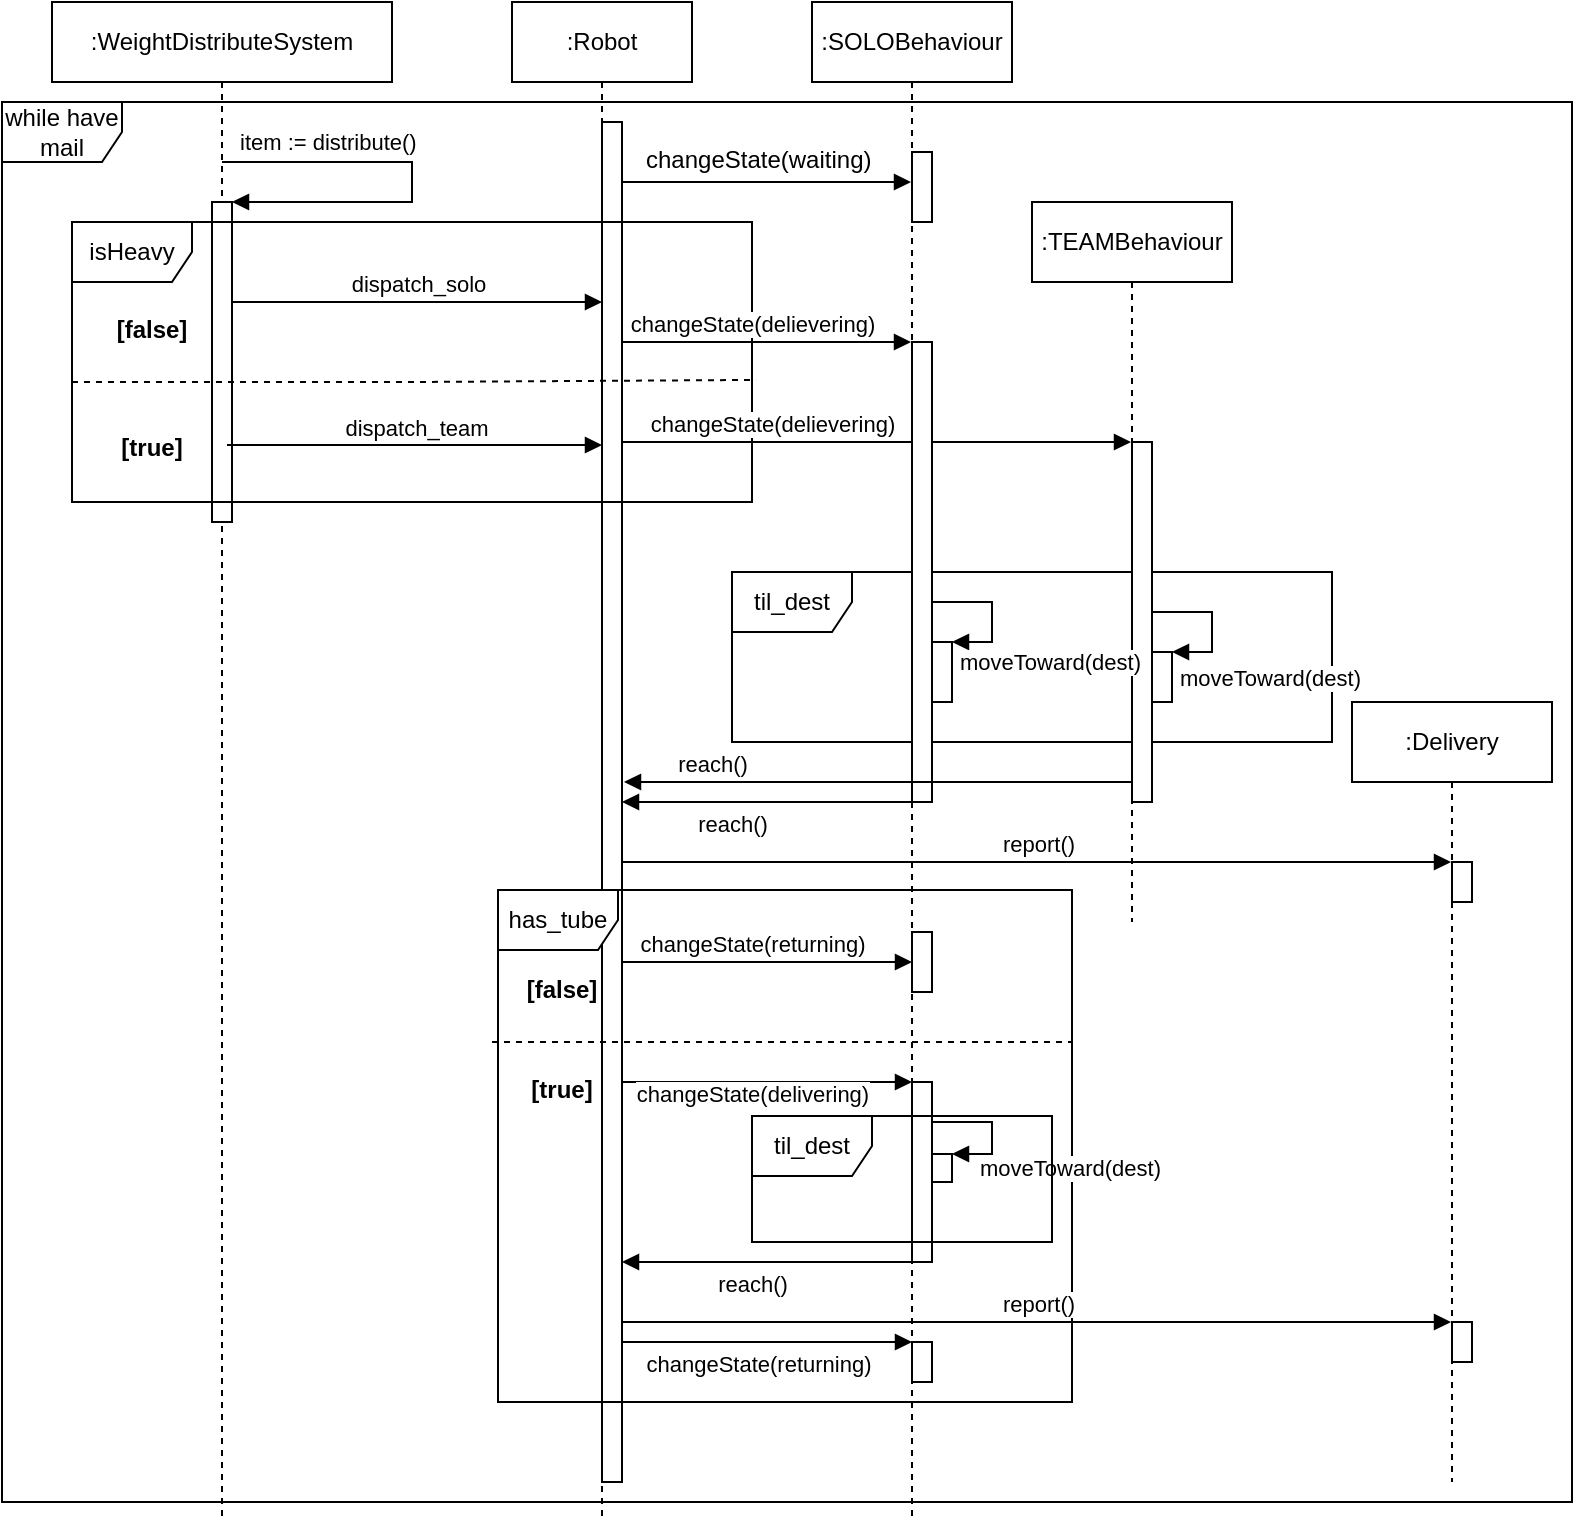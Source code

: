 <mxfile version="10.6.5" type="github"><diagram id="Luk_W5Lcj488gqauukM5" name="Page-1"><mxGraphModel dx="1158" dy="663" grid="1" gridSize="10" guides="1" tooltips="1" connect="1" arrows="1" fold="1" page="1" pageScale="1" pageWidth="827" pageHeight="1169" math="0" shadow="0"><root><mxCell id="0"/><mxCell id="1" parent="0"/><mxCell id="Dw1OM3urwxdJ3hdedSTL-1" value=":WeightDistributeSystem" style="shape=umlLifeline;perimeter=lifelinePerimeter;whiteSpace=wrap;html=1;container=1;collapsible=0;recursiveResize=0;outlineConnect=0;" vertex="1" parent="1"><mxGeometry x="40" y="140" width="170" height="760" as="geometry"/></mxCell><mxCell id="Dw1OM3urwxdJ3hdedSTL-4" value="" style="html=1;points=[];perimeter=orthogonalPerimeter;" vertex="1" parent="Dw1OM3urwxdJ3hdedSTL-1"><mxGeometry x="80" y="100" width="10" height="160" as="geometry"/></mxCell><mxCell id="Dw1OM3urwxdJ3hdedSTL-5" value="item := distribute()" style="edgeStyle=orthogonalEdgeStyle;html=1;align=left;spacingLeft=2;endArrow=block;rounded=0;entryX=1;entryY=0;" edge="1" target="Dw1OM3urwxdJ3hdedSTL-4" parent="Dw1OM3urwxdJ3hdedSTL-1" source="Dw1OM3urwxdJ3hdedSTL-1"><mxGeometry x="-0.951" y="10" relative="1" as="geometry"><mxPoint x="120" y="50" as="sourcePoint"/><Array as="points"><mxPoint x="180" y="80"/><mxPoint x="180" y="100"/></Array><mxPoint as="offset"/></mxGeometry></mxCell><mxCell id="Dw1OM3urwxdJ3hdedSTL-2" value=":Robot" style="shape=umlLifeline;perimeter=lifelinePerimeter;whiteSpace=wrap;html=1;container=1;collapsible=0;recursiveResize=0;outlineConnect=0;" vertex="1" parent="1"><mxGeometry x="270" y="140" width="90" height="760" as="geometry"/></mxCell><mxCell id="Dw1OM3urwxdJ3hdedSTL-7" value="" style="html=1;points=[];perimeter=orthogonalPerimeter;" vertex="1" parent="Dw1OM3urwxdJ3hdedSTL-2"><mxGeometry x="45" y="60" width="10" height="680" as="geometry"/></mxCell><mxCell id="Dw1OM3urwxdJ3hdedSTL-25" value="til_dest" style="shape=umlFrame;whiteSpace=wrap;html=1;" vertex="1" parent="Dw1OM3urwxdJ3hdedSTL-2"><mxGeometry x="110" y="285" width="300" height="85" as="geometry"/></mxCell><mxCell id="Dw1OM3urwxdJ3hdedSTL-6" value="isHeavy" style="shape=umlFrame;whiteSpace=wrap;html=1;" vertex="1" parent="1"><mxGeometry x="50" y="250" width="340" height="140" as="geometry"/></mxCell><mxCell id="Dw1OM3urwxdJ3hdedSTL-9" value="" style="endArrow=none;dashed=1;html=1;entryX=1.006;entryY=0.564;entryDx=0;entryDy=0;entryPerimeter=0;exitX=0;exitY=0.571;exitDx=0;exitDy=0;exitPerimeter=0;" edge="1" parent="1" source="Dw1OM3urwxdJ3hdedSTL-6" target="Dw1OM3urwxdJ3hdedSTL-6"><mxGeometry width="50" height="50" relative="1" as="geometry"><mxPoint x="-10" y="380" as="sourcePoint"/><mxPoint x="40" y="330" as="targetPoint"/><Array as="points"><mxPoint x="220" y="330"/></Array></mxGeometry></mxCell><mxCell id="Dw1OM3urwxdJ3hdedSTL-10" value="[false]" style="text;align=center;fontStyle=1;verticalAlign=middle;spacingLeft=3;spacingRight=3;strokeColor=none;rotatable=0;points=[[0,0.5],[1,0.5]];portConstraint=eastwest;" vertex="1" parent="1"><mxGeometry x="50" y="290" width="80" height="26" as="geometry"/></mxCell><mxCell id="Dw1OM3urwxdJ3hdedSTL-11" value="[true]" style="text;align=center;fontStyle=1;verticalAlign=middle;spacingLeft=3;spacingRight=3;strokeColor=none;rotatable=0;points=[[0,0.5],[1,0.5]];portConstraint=eastwest;" vertex="1" parent="1"><mxGeometry x="50" y="349" width="80" height="26" as="geometry"/></mxCell><mxCell id="Dw1OM3urwxdJ3hdedSTL-12" value="dispatch_solo" style="html=1;verticalAlign=bottom;endArrow=block;" edge="1" parent="1" target="Dw1OM3urwxdJ3hdedSTL-7"><mxGeometry width="80" relative="1" as="geometry"><mxPoint x="130" y="290" as="sourcePoint"/><mxPoint x="210" y="290" as="targetPoint"/></mxGeometry></mxCell><mxCell id="Dw1OM3urwxdJ3hdedSTL-13" value="dispatch_team" style="html=1;verticalAlign=bottom;endArrow=block;" edge="1" parent="1" target="Dw1OM3urwxdJ3hdedSTL-7"><mxGeometry width="80" relative="1" as="geometry"><mxPoint x="127.5" y="361.5" as="sourcePoint"/><mxPoint x="312.5" y="361.5" as="targetPoint"/></mxGeometry></mxCell><mxCell id="Dw1OM3urwxdJ3hdedSTL-19" value=":SOLOBehaviour" style="shape=umlLifeline;perimeter=lifelinePerimeter;whiteSpace=wrap;html=1;container=1;collapsible=0;recursiveResize=0;outlineConnect=0;" vertex="1" parent="1"><mxGeometry x="420" y="140" width="100" height="760" as="geometry"/></mxCell><mxCell id="Dw1OM3urwxdJ3hdedSTL-29" value="" style="html=1;points=[];perimeter=orthogonalPerimeter;" vertex="1" parent="Dw1OM3urwxdJ3hdedSTL-19"><mxGeometry x="50" y="75" width="10" height="35" as="geometry"/></mxCell><mxCell id="Dw1OM3urwxdJ3hdedSTL-30" value="" style="html=1;points=[];perimeter=orthogonalPerimeter;" vertex="1" parent="Dw1OM3urwxdJ3hdedSTL-19"><mxGeometry x="60" y="320" width="10" height="30" as="geometry"/></mxCell><mxCell id="Dw1OM3urwxdJ3hdedSTL-44" value="" style="html=1;points=[];perimeter=orthogonalPerimeter;" vertex="1" parent="Dw1OM3urwxdJ3hdedSTL-19"><mxGeometry x="50" y="465" width="10" height="30" as="geometry"/></mxCell><mxCell id="Dw1OM3urwxdJ3hdedSTL-20" value=":TEAMBehaviour" style="shape=umlLifeline;perimeter=lifelinePerimeter;whiteSpace=wrap;html=1;container=1;collapsible=0;recursiveResize=0;outlineConnect=0;" vertex="1" parent="1"><mxGeometry x="530" y="240" width="100" height="360" as="geometry"/></mxCell><mxCell id="Dw1OM3urwxdJ3hdedSTL-24" value="" style="html=1;points=[];perimeter=orthogonalPerimeter;" vertex="1" parent="Dw1OM3urwxdJ3hdedSTL-20"><mxGeometry x="50" y="120" width="10" height="180" as="geometry"/></mxCell><mxCell id="Dw1OM3urwxdJ3hdedSTL-33" value="" style="html=1;points=[];perimeter=orthogonalPerimeter;" vertex="1" parent="Dw1OM3urwxdJ3hdedSTL-20"><mxGeometry x="60" y="225" width="10" height="25" as="geometry"/></mxCell><mxCell id="Dw1OM3urwxdJ3hdedSTL-34" value="moveToward(dest)" style="edgeStyle=orthogonalEdgeStyle;html=1;align=left;spacingLeft=2;endArrow=block;rounded=0;entryX=1;entryY=0;" edge="1" target="Dw1OM3urwxdJ3hdedSTL-33" parent="Dw1OM3urwxdJ3hdedSTL-20" source="Dw1OM3urwxdJ3hdedSTL-24"><mxGeometry x="1" y="13" relative="1" as="geometry"><mxPoint x="65" y="205" as="sourcePoint"/><Array as="points"><mxPoint x="90" y="205"/><mxPoint x="90" y="225"/></Array><mxPoint as="offset"/></mxGeometry></mxCell><mxCell id="Dw1OM3urwxdJ3hdedSTL-21" value="changeState(delievering)" style="html=1;verticalAlign=bottom;endArrow=block;" edge="1" parent="1" source="Dw1OM3urwxdJ3hdedSTL-7" target="Dw1OM3urwxdJ3hdedSTL-19"><mxGeometry x="-0.1" width="80" relative="1" as="geometry"><mxPoint x="330" y="310" as="sourcePoint"/><mxPoint x="410" y="310" as="targetPoint"/><Array as="points"><mxPoint x="380" y="310"/><mxPoint x="420" y="310"/><mxPoint x="430" y="310"/><mxPoint x="440" y="310"/></Array><mxPoint as="offset"/></mxGeometry></mxCell><mxCell id="Dw1OM3urwxdJ3hdedSTL-22" value="changeState(delievering)" style="html=1;verticalAlign=bottom;endArrow=block;" edge="1" parent="1" source="Dw1OM3urwxdJ3hdedSTL-7" target="Dw1OM3urwxdJ3hdedSTL-20"><mxGeometry x="-0.332" y="-10" width="80" relative="1" as="geometry"><mxPoint x="330" y="350" as="sourcePoint"/><mxPoint x="410" y="350" as="targetPoint"/><Array as="points"><mxPoint x="410" y="360"/><mxPoint x="490" y="360"/></Array><mxPoint x="-10" y="-10" as="offset"/></mxGeometry></mxCell><mxCell id="Dw1OM3urwxdJ3hdedSTL-23" value="" style="html=1;points=[];perimeter=orthogonalPerimeter;" vertex="1" parent="1"><mxGeometry x="470" y="310" width="10" height="230" as="geometry"/></mxCell><mxCell id="Dw1OM3urwxdJ3hdedSTL-28" value="changeState(waiting)" style="text;html=1;" vertex="1" parent="1"><mxGeometry x="335" y="205" width="65" height="10" as="geometry"/></mxCell><mxCell id="Dw1OM3urwxdJ3hdedSTL-27" value="" style="html=1;verticalAlign=bottom;endArrow=block;" edge="1" parent="1" source="Dw1OM3urwxdJ3hdedSTL-7" target="Dw1OM3urwxdJ3hdedSTL-19"><mxGeometry width="80" relative="1" as="geometry"><mxPoint x="330" y="230" as="sourcePoint"/><mxPoint x="410" y="230" as="targetPoint"/><Array as="points"><mxPoint x="410" y="230"/></Array></mxGeometry></mxCell><mxCell id="Dw1OM3urwxdJ3hdedSTL-31" value="moveToward(dest)" style="edgeStyle=orthogonalEdgeStyle;html=1;align=left;spacingLeft=2;endArrow=block;rounded=0;entryX=1;entryY=0;" edge="1" target="Dw1OM3urwxdJ3hdedSTL-30" parent="1" source="Dw1OM3urwxdJ3hdedSTL-23"><mxGeometry x="1" y="10" relative="1" as="geometry"><mxPoint x="485" y="440" as="sourcePoint"/><Array as="points"><mxPoint x="510" y="440"/><mxPoint x="510" y="460"/></Array><mxPoint as="offset"/></mxGeometry></mxCell><mxCell id="Dw1OM3urwxdJ3hdedSTL-36" value="reach()" style="html=1;verticalAlign=bottom;endArrow=block;" edge="1" parent="1" source="Dw1OM3urwxdJ3hdedSTL-24"><mxGeometry x="0.653" width="80" relative="1" as="geometry"><mxPoint x="360" y="550" as="sourcePoint"/><mxPoint x="326" y="530" as="targetPoint"/><Array as="points"><mxPoint x="420" y="530"/><mxPoint x="410" y="530"/></Array><mxPoint as="offset"/></mxGeometry></mxCell><mxCell id="Dw1OM3urwxdJ3hdedSTL-37" value="reach()" style="html=1;verticalAlign=bottom;endArrow=block;" edge="1" parent="1" source="Dw1OM3urwxdJ3hdedSTL-23" target="Dw1OM3urwxdJ3hdedSTL-7"><mxGeometry x="0.379" y="22" width="80" relative="1" as="geometry"><mxPoint x="590" y="537" as="sourcePoint"/><mxPoint x="336" y="537" as="targetPoint"/><mxPoint x="10" y="-2" as="offset"/><Array as="points"><mxPoint x="370" y="540"/><mxPoint x="360" y="540"/></Array></mxGeometry></mxCell><mxCell id="Dw1OM3urwxdJ3hdedSTL-38" value=":Delivery" style="shape=umlLifeline;perimeter=lifelinePerimeter;whiteSpace=wrap;html=1;container=1;collapsible=0;recursiveResize=0;outlineConnect=0;" vertex="1" parent="1"><mxGeometry x="690" y="490" width="100" height="390" as="geometry"/></mxCell><mxCell id="Dw1OM3urwxdJ3hdedSTL-42" value="" style="html=1;points=[];perimeter=orthogonalPerimeter;" vertex="1" parent="Dw1OM3urwxdJ3hdedSTL-38"><mxGeometry x="50" y="80" width="10" height="20" as="geometry"/></mxCell><mxCell id="Dw1OM3urwxdJ3hdedSTL-62" value="" style="html=1;points=[];perimeter=orthogonalPerimeter;" vertex="1" parent="Dw1OM3urwxdJ3hdedSTL-38"><mxGeometry x="50" y="310" width="10" height="20" as="geometry"/></mxCell><mxCell id="Dw1OM3urwxdJ3hdedSTL-41" value="report()" style="html=1;verticalAlign=bottom;endArrow=block;" edge="1" parent="1" source="Dw1OM3urwxdJ3hdedSTL-7" target="Dw1OM3urwxdJ3hdedSTL-38"><mxGeometry width="80" relative="1" as="geometry"><mxPoint x="350" y="580" as="sourcePoint"/><mxPoint x="430" y="580" as="targetPoint"/><Array as="points"><mxPoint x="620" y="570"/></Array></mxGeometry></mxCell><mxCell id="Dw1OM3urwxdJ3hdedSTL-43" value="changeState(returning)" style="html=1;verticalAlign=bottom;endArrow=block;" edge="1" parent="1" source="Dw1OM3urwxdJ3hdedSTL-7" target="Dw1OM3urwxdJ3hdedSTL-44"><mxGeometry x="-0.103" width="80" relative="1" as="geometry"><mxPoint x="340" y="610" as="sourcePoint"/><mxPoint x="420" y="610" as="targetPoint"/><Array as="points"><mxPoint x="380" y="620"/></Array><mxPoint as="offset"/></mxGeometry></mxCell><mxCell id="Dw1OM3urwxdJ3hdedSTL-45" value="has_tube" style="shape=umlFrame;whiteSpace=wrap;html=1;" vertex="1" parent="1"><mxGeometry x="263" y="584" width="287" height="256" as="geometry"/></mxCell><mxCell id="Dw1OM3urwxdJ3hdedSTL-52" value="" style="endArrow=none;dashed=1;html=1;" edge="1" parent="1"><mxGeometry width="50" height="50" relative="1" as="geometry"><mxPoint x="260" y="660" as="sourcePoint"/><mxPoint x="550" y="660" as="targetPoint"/></mxGeometry></mxCell><mxCell id="Dw1OM3urwxdJ3hdedSTL-53" value="[false]" style="text;align=center;fontStyle=1;verticalAlign=middle;spacingLeft=3;spacingRight=3;strokeColor=none;rotatable=0;points=[[0,0.5],[1,0.5]];portConstraint=eastwest;" vertex="1" parent="1"><mxGeometry x="255" y="620" width="80" height="26" as="geometry"/></mxCell><mxCell id="Dw1OM3urwxdJ3hdedSTL-54" value="[true]" style="text;align=center;fontStyle=1;verticalAlign=middle;spacingLeft=3;spacingRight=3;strokeColor=none;rotatable=0;points=[[0,0.5],[1,0.5]];portConstraint=eastwest;" vertex="1" parent="1"><mxGeometry x="255" y="670" width="80" height="26" as="geometry"/></mxCell><mxCell id="Dw1OM3urwxdJ3hdedSTL-55" value="" style="html=1;points=[];perimeter=orthogonalPerimeter;" vertex="1" parent="1"><mxGeometry x="470" y="680" width="10" height="90" as="geometry"/></mxCell><mxCell id="Dw1OM3urwxdJ3hdedSTL-56" value="changeState(delivering)" style="html=1;verticalAlign=bottom;endArrow=block;" edge="1" parent="1" source="Dw1OM3urwxdJ3hdedSTL-7" target="Dw1OM3urwxdJ3hdedSTL-55"><mxGeometry x="-0.103" y="-15" width="80" relative="1" as="geometry"><mxPoint x="370" y="740" as="sourcePoint"/><mxPoint x="450" y="740" as="targetPoint"/><Array as="points"><mxPoint x="360" y="680"/><mxPoint x="390" y="680"/><mxPoint x="400" y="680"/></Array><mxPoint as="offset"/></mxGeometry></mxCell><mxCell id="Dw1OM3urwxdJ3hdedSTL-57" value="" style="html=1;points=[];perimeter=orthogonalPerimeter;" vertex="1" parent="1"><mxGeometry x="480" y="716" width="10" height="14" as="geometry"/></mxCell><mxCell id="Dw1OM3urwxdJ3hdedSTL-58" value="moveToward(dest)" style="edgeStyle=orthogonalEdgeStyle;html=1;align=left;spacingLeft=2;endArrow=block;rounded=0;entryX=1;entryY=0;" edge="1" target="Dw1OM3urwxdJ3hdedSTL-57" parent="1" source="Dw1OM3urwxdJ3hdedSTL-55"><mxGeometry x="0.697" y="7" relative="1" as="geometry"><mxPoint x="485" y="696" as="sourcePoint"/><Array as="points"><mxPoint x="510" y="700"/><mxPoint x="510" y="716"/></Array><mxPoint as="offset"/></mxGeometry></mxCell><mxCell id="Dw1OM3urwxdJ3hdedSTL-59" value="til_dest" style="shape=umlFrame;whiteSpace=wrap;html=1;" vertex="1" parent="1"><mxGeometry x="390" y="697" width="150" height="63" as="geometry"/></mxCell><mxCell id="Dw1OM3urwxdJ3hdedSTL-60" value="reach()" style="html=1;verticalAlign=bottom;endArrow=block;" edge="1" parent="1" source="Dw1OM3urwxdJ3hdedSTL-55" target="Dw1OM3urwxdJ3hdedSTL-7"><mxGeometry x="0.379" y="28" width="80" relative="1" as="geometry"><mxPoint x="150" y="810" as="sourcePoint"/><mxPoint x="230" y="810" as="targetPoint"/><Array as="points"><mxPoint x="370" y="770"/></Array><mxPoint x="20" y="-8" as="offset"/></mxGeometry></mxCell><mxCell id="Dw1OM3urwxdJ3hdedSTL-61" value="report()" style="html=1;verticalAlign=bottom;endArrow=block;" edge="1" parent="1" target="Dw1OM3urwxdJ3hdedSTL-38"><mxGeometry width="80" relative="1" as="geometry"><mxPoint x="325" y="800" as="sourcePoint"/><mxPoint x="405" y="800" as="targetPoint"/></mxGeometry></mxCell><mxCell id="Dw1OM3urwxdJ3hdedSTL-63" value="changeState(returning)" style="html=1;verticalAlign=bottom;endArrow=block;" edge="1" parent="1" source="Dw1OM3urwxdJ3hdedSTL-7" target="Dw1OM3urwxdJ3hdedSTL-64"><mxGeometry x="-0.067" y="-20" width="80" relative="1" as="geometry"><mxPoint x="330" y="810" as="sourcePoint"/><mxPoint x="110" y="900" as="targetPoint"/><Array as="points"><mxPoint x="380" y="810"/></Array><mxPoint as="offset"/></mxGeometry></mxCell><mxCell id="Dw1OM3urwxdJ3hdedSTL-64" value="" style="html=1;points=[];perimeter=orthogonalPerimeter;" vertex="1" parent="1"><mxGeometry x="470" y="810" width="10" height="20" as="geometry"/></mxCell><mxCell id="Dw1OM3urwxdJ3hdedSTL-65" value="while have mail" style="shape=umlFrame;whiteSpace=wrap;html=1;" vertex="1" parent="1"><mxGeometry x="15" y="190" width="785" height="700" as="geometry"/></mxCell></root></mxGraphModel></diagram></mxfile>